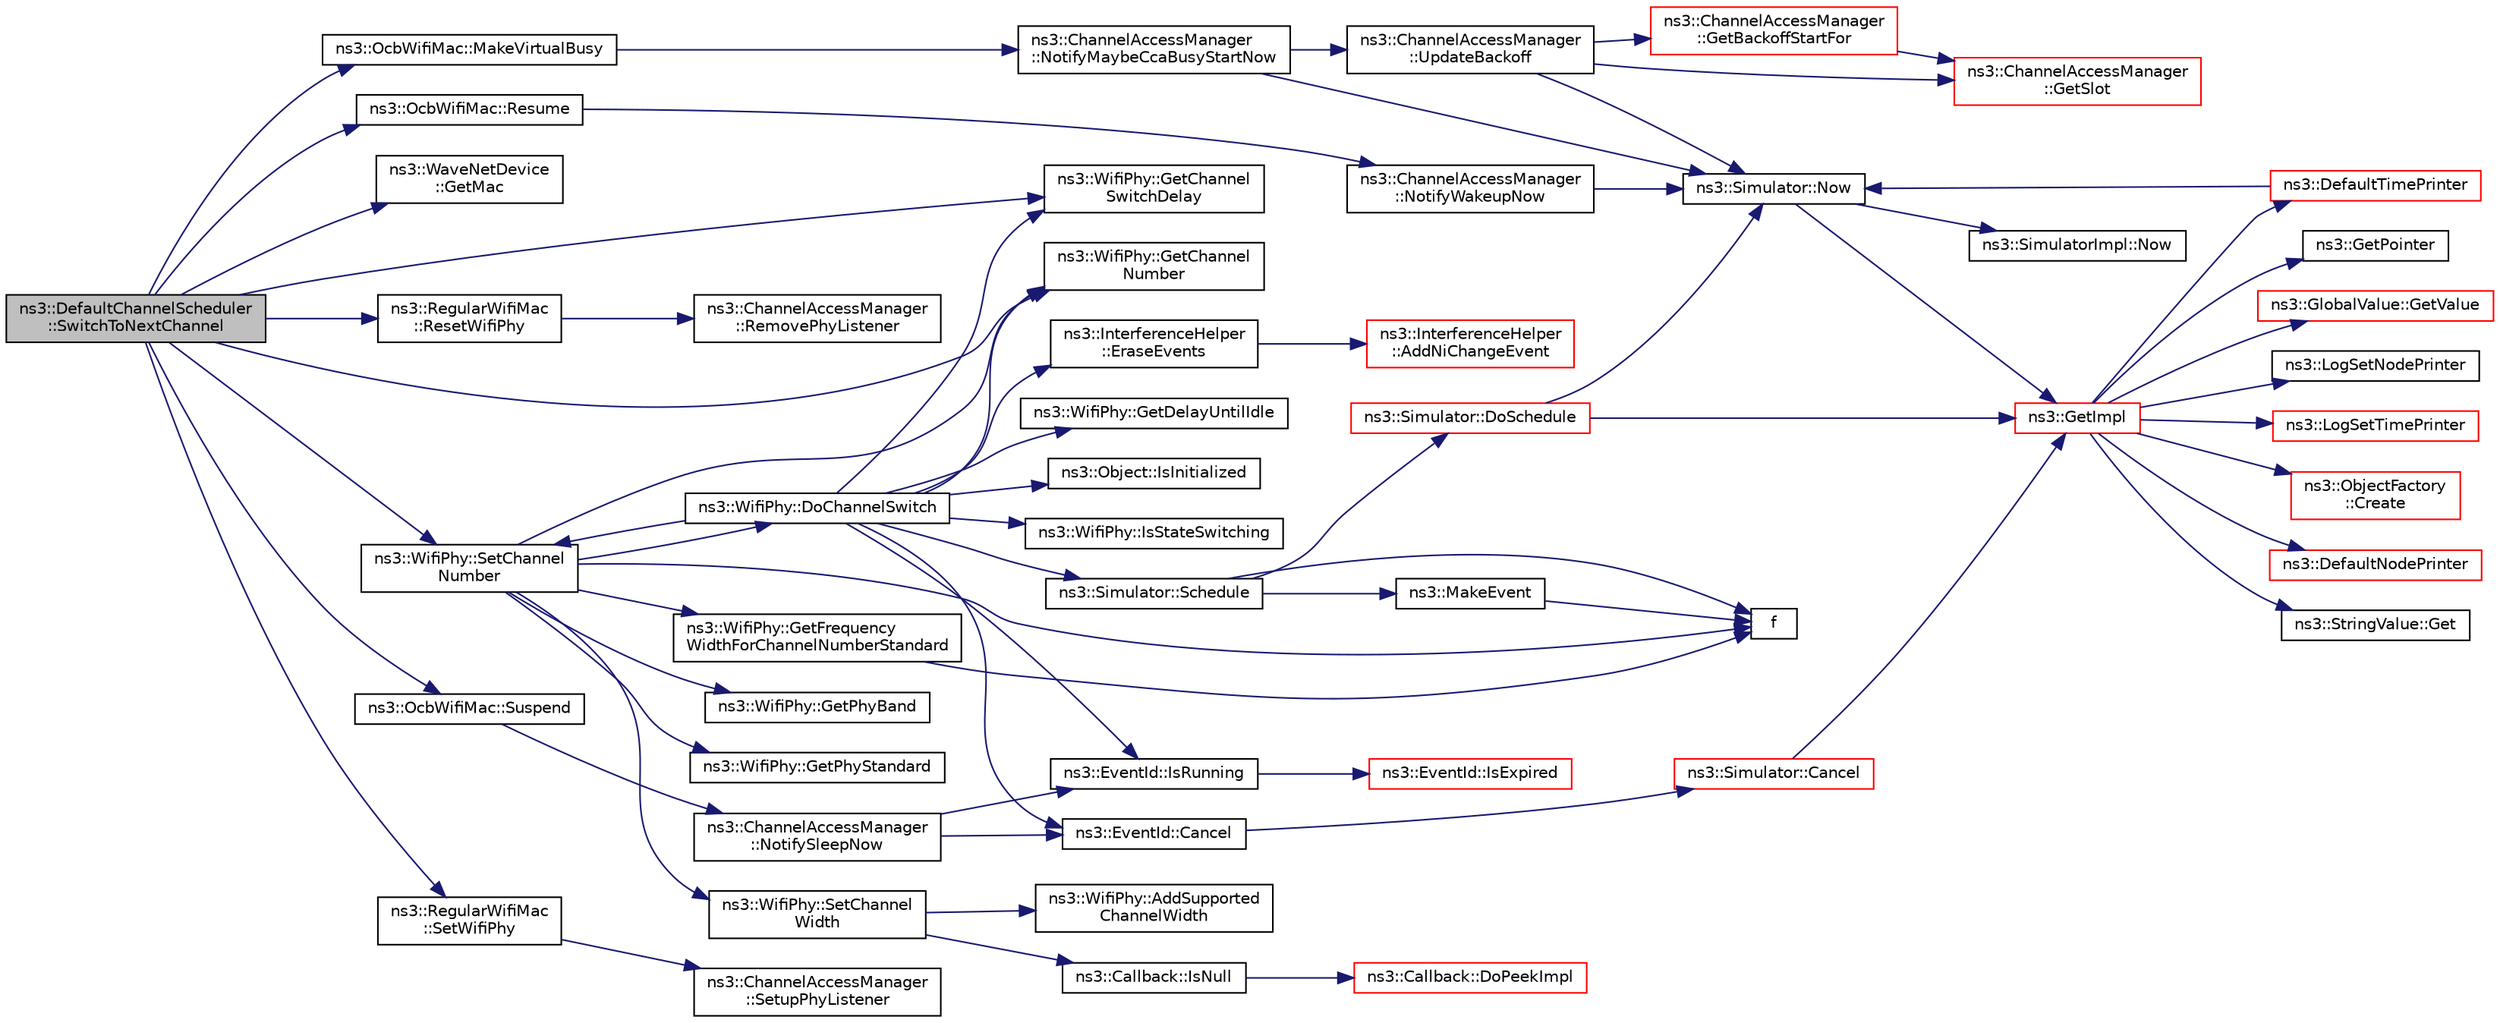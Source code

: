 digraph "ns3::DefaultChannelScheduler::SwitchToNextChannel"
{
 // LATEX_PDF_SIZE
  edge [fontname="Helvetica",fontsize="10",labelfontname="Helvetica",labelfontsize="10"];
  node [fontname="Helvetica",fontsize="10",shape=record];
  rankdir="LR";
  Node1 [label="ns3::DefaultChannelScheduler\l::SwitchToNextChannel",height=0.2,width=0.4,color="black", fillcolor="grey75", style="filled", fontcolor="black",tooltip=" "];
  Node1 -> Node2 [color="midnightblue",fontsize="10",style="solid",fontname="Helvetica"];
  Node2 [label="ns3::WifiPhy::GetChannel\lNumber",height=0.2,width=0.4,color="black", fillcolor="white", style="filled",URL="$classns3_1_1_wifi_phy.html#a0fff908934055690c5774ef0890bb239",tooltip="Return current channel number."];
  Node1 -> Node3 [color="midnightblue",fontsize="10",style="solid",fontname="Helvetica"];
  Node3 [label="ns3::WifiPhy::GetChannel\lSwitchDelay",height=0.2,width=0.4,color="black", fillcolor="white", style="filled",URL="$classns3_1_1_wifi_phy.html#a7318107eb636a74fdfce0c5e0a122483",tooltip=" "];
  Node1 -> Node4 [color="midnightblue",fontsize="10",style="solid",fontname="Helvetica"];
  Node4 [label="ns3::WaveNetDevice\l::GetMac",height=0.2,width=0.4,color="black", fillcolor="white", style="filled",URL="$classns3_1_1_wave_net_device.html#ac10a984970dc10b82558e0c856a56b0c",tooltip=" "];
  Node1 -> Node5 [color="midnightblue",fontsize="10",style="solid",fontname="Helvetica"];
  Node5 [label="ns3::OcbWifiMac::MakeVirtualBusy",height=0.2,width=0.4,color="black", fillcolor="white", style="filled",URL="$classns3_1_1_ocb_wifi_mac.html#ab7719e7ccdc4cbfd99a802e7694ed6d1",tooltip=" "];
  Node5 -> Node6 [color="midnightblue",fontsize="10",style="solid",fontname="Helvetica"];
  Node6 [label="ns3::ChannelAccessManager\l::NotifyMaybeCcaBusyStartNow",height=0.2,width=0.4,color="black", fillcolor="white", style="filled",URL="$classns3_1_1_channel_access_manager.html#a77abe92dc446eeb4e0ff44a00c107045",tooltip=" "];
  Node6 -> Node7 [color="midnightblue",fontsize="10",style="solid",fontname="Helvetica"];
  Node7 [label="ns3::Simulator::Now",height=0.2,width=0.4,color="black", fillcolor="white", style="filled",URL="$classns3_1_1_simulator.html#ac3178fa975b419f7875e7105be122800",tooltip="Return the current simulation virtual time."];
  Node7 -> Node8 [color="midnightblue",fontsize="10",style="solid",fontname="Helvetica"];
  Node8 [label="ns3::GetImpl",height=0.2,width=0.4,color="red", fillcolor="white", style="filled",URL="$group__simulator.html#ga42eb4eddad41528d4d99794a3dae3fd0",tooltip="Get the SimulatorImpl singleton."];
  Node8 -> Node9 [color="midnightblue",fontsize="10",style="solid",fontname="Helvetica"];
  Node9 [label="ns3::ObjectFactory\l::Create",height=0.2,width=0.4,color="red", fillcolor="white", style="filled",URL="$classns3_1_1_object_factory.html#a52eda277f4aaab54266134ba48102ad7",tooltip="Create an Object instance of the configured TypeId."];
  Node8 -> Node39 [color="midnightblue",fontsize="10",style="solid",fontname="Helvetica"];
  Node39 [label="ns3::DefaultNodePrinter",height=0.2,width=0.4,color="red", fillcolor="white", style="filled",URL="$group__logging.html#gac4c06cbbed12229d85991ced145f6be2",tooltip="Default node id printer implementation."];
  Node8 -> Node42 [color="midnightblue",fontsize="10",style="solid",fontname="Helvetica"];
  Node42 [label="ns3::DefaultTimePrinter",height=0.2,width=0.4,color="red", fillcolor="white", style="filled",URL="$namespacens3.html#ae01c3c7786b644dfb8a0bb8f1201b269",tooltip="Default Time printer."];
  Node42 -> Node7 [color="midnightblue",fontsize="10",style="solid",fontname="Helvetica"];
  Node8 -> Node45 [color="midnightblue",fontsize="10",style="solid",fontname="Helvetica"];
  Node45 [label="ns3::StringValue::Get",height=0.2,width=0.4,color="black", fillcolor="white", style="filled",URL="$classns3_1_1_string_value.html#a6f208c2778fe1c7882e5cb429b8326ae",tooltip=" "];
  Node8 -> Node46 [color="midnightblue",fontsize="10",style="solid",fontname="Helvetica"];
  Node46 [label="ns3::GetPointer",height=0.2,width=0.4,color="black", fillcolor="white", style="filled",URL="$namespacens3.html#ab4e173cdfd43d17c1a40d5348510a670",tooltip=" "];
  Node8 -> Node47 [color="midnightblue",fontsize="10",style="solid",fontname="Helvetica"];
  Node47 [label="ns3::GlobalValue::GetValue",height=0.2,width=0.4,color="red", fillcolor="white", style="filled",URL="$classns3_1_1_global_value.html#a48a99242193fb69609a17332733e8600",tooltip="Get the value."];
  Node8 -> Node49 [color="midnightblue",fontsize="10",style="solid",fontname="Helvetica"];
  Node49 [label="ns3::LogSetNodePrinter",height=0.2,width=0.4,color="black", fillcolor="white", style="filled",URL="$namespacens3.html#aebac73305345f2e2803fdeb102a7705e",tooltip="Set the LogNodePrinter function to be used to prepend log messages with the node id."];
  Node8 -> Node50 [color="midnightblue",fontsize="10",style="solid",fontname="Helvetica"];
  Node50 [label="ns3::LogSetTimePrinter",height=0.2,width=0.4,color="red", fillcolor="white", style="filled",URL="$namespacens3.html#a46cd76678f7da29799d1b41994e12ec1",tooltip="Set the TimePrinter function to be used to prepend log messages with the simulation time."];
  Node7 -> Node57 [color="midnightblue",fontsize="10",style="solid",fontname="Helvetica"];
  Node57 [label="ns3::SimulatorImpl::Now",height=0.2,width=0.4,color="black", fillcolor="white", style="filled",URL="$classns3_1_1_simulator_impl.html#aa516c50060846adc6fd316e83ef0797c",tooltip="Return the current simulation virtual time."];
  Node6 -> Node58 [color="midnightblue",fontsize="10",style="solid",fontname="Helvetica"];
  Node58 [label="ns3::ChannelAccessManager\l::UpdateBackoff",height=0.2,width=0.4,color="black", fillcolor="white", style="filled",URL="$classns3_1_1_channel_access_manager.html#a16abdc22e5c20496f49ee0d080145b2c",tooltip="Update backoff slots for all Txops."];
  Node58 -> Node59 [color="midnightblue",fontsize="10",style="solid",fontname="Helvetica"];
  Node59 [label="ns3::ChannelAccessManager\l::GetBackoffStartFor",height=0.2,width=0.4,color="red", fillcolor="white", style="filled",URL="$classns3_1_1_channel_access_manager.html#ae0a0f234530510cafd165d338fe21a53",tooltip="Return the time when the backoff procedure started for the given Txop."];
  Node59 -> Node68 [color="midnightblue",fontsize="10",style="solid",fontname="Helvetica"];
  Node68 [label="ns3::ChannelAccessManager\l::GetSlot",height=0.2,width=0.4,color="red", fillcolor="white", style="filled",URL="$classns3_1_1_channel_access_manager.html#aa8c4231cb0442e2467e03076f3b1ffbd",tooltip="Return the slot duration for this PHY."];
  Node58 -> Node68 [color="midnightblue",fontsize="10",style="solid",fontname="Helvetica"];
  Node58 -> Node7 [color="midnightblue",fontsize="10",style="solid",fontname="Helvetica"];
  Node1 -> Node70 [color="midnightblue",fontsize="10",style="solid",fontname="Helvetica"];
  Node70 [label="ns3::RegularWifiMac\l::ResetWifiPhy",height=0.2,width=0.4,color="black", fillcolor="white", style="filled",URL="$classns3_1_1_regular_wifi_mac.html#a27dba298192a0dc28ce0eef7812c0b04",tooltip="Remove currently attached WifiPhy device from this MAC."];
  Node70 -> Node71 [color="midnightblue",fontsize="10",style="solid",fontname="Helvetica"];
  Node71 [label="ns3::ChannelAccessManager\l::RemovePhyListener",height=0.2,width=0.4,color="black", fillcolor="white", style="filled",URL="$classns3_1_1_channel_access_manager.html#a7d4b8f6e0e26865afe02bbe8aeb231dc",tooltip="Remove current registered listener for PHY events."];
  Node1 -> Node72 [color="midnightblue",fontsize="10",style="solid",fontname="Helvetica"];
  Node72 [label="ns3::OcbWifiMac::Resume",height=0.2,width=0.4,color="black", fillcolor="white", style="filled",URL="$classns3_1_1_ocb_wifi_mac.html#aee8907d49aac54ae17ca13cde9f8e844",tooltip="To support MAC extension for multiple channel operation, Resume the activity of suspended MAC entity."];
  Node72 -> Node73 [color="midnightblue",fontsize="10",style="solid",fontname="Helvetica"];
  Node73 [label="ns3::ChannelAccessManager\l::NotifyWakeupNow",height=0.2,width=0.4,color="black", fillcolor="white", style="filled",URL="$classns3_1_1_channel_access_manager.html#a9d04948216a84575c4a717fe991e47f9",tooltip="Notify the Txop that the device has been resumed from sleep mode."];
  Node73 -> Node7 [color="midnightblue",fontsize="10",style="solid",fontname="Helvetica"];
  Node1 -> Node74 [color="midnightblue",fontsize="10",style="solid",fontname="Helvetica"];
  Node74 [label="ns3::WifiPhy::SetChannel\lNumber",height=0.2,width=0.4,color="black", fillcolor="white", style="filled",URL="$classns3_1_1_wifi_phy.html#a2d13cf6ae4c185cae8516516afe4a32a",tooltip="Set channel number."];
  Node74 -> Node75 [color="midnightblue",fontsize="10",style="solid",fontname="Helvetica"];
  Node75 [label="ns3::WifiPhy::DoChannelSwitch",height=0.2,width=0.4,color="black", fillcolor="white", style="filled",URL="$classns3_1_1_wifi_phy.html#a373181dc2e4d4838ab979b5ca3831f4f",tooltip="The default implementation does nothing and returns true."];
  Node75 -> Node76 [color="midnightblue",fontsize="10",style="solid",fontname="Helvetica"];
  Node76 [label="ns3::EventId::Cancel",height=0.2,width=0.4,color="black", fillcolor="white", style="filled",URL="$classns3_1_1_event_id.html#a993ae94e48e014e1afd47edb16db7a11",tooltip="This method is syntactic sugar for the ns3::Simulator::Cancel method."];
  Node76 -> Node77 [color="midnightblue",fontsize="10",style="solid",fontname="Helvetica"];
  Node77 [label="ns3::Simulator::Cancel",height=0.2,width=0.4,color="red", fillcolor="white", style="filled",URL="$classns3_1_1_simulator.html#a1b903a62d6117ef28f7ba3c6500689bf",tooltip="Set the cancel bit on this event: the event's associated function will not be invoked when it expires..."];
  Node77 -> Node8 [color="midnightblue",fontsize="10",style="solid",fontname="Helvetica"];
  Node75 -> Node79 [color="midnightblue",fontsize="10",style="solid",fontname="Helvetica"];
  Node79 [label="ns3::InterferenceHelper\l::EraseEvents",height=0.2,width=0.4,color="black", fillcolor="white", style="filled",URL="$classns3_1_1_interference_helper.html#a30aa5b4b44ef28dd034c124b32dd8ed1",tooltip="Erase all events."];
  Node79 -> Node80 [color="midnightblue",fontsize="10",style="solid",fontname="Helvetica"];
  Node80 [label="ns3::InterferenceHelper\l::AddNiChangeEvent",height=0.2,width=0.4,color="red", fillcolor="white", style="filled",URL="$classns3_1_1_interference_helper.html#a24e1e369f66ac3a1d5d1548b7ae89e5e",tooltip="Add NiChange to the list at the appropriate position and return the iterator of the new event."];
  Node75 -> Node2 [color="midnightblue",fontsize="10",style="solid",fontname="Helvetica"];
  Node75 -> Node3 [color="midnightblue",fontsize="10",style="solid",fontname="Helvetica"];
  Node75 -> Node82 [color="midnightblue",fontsize="10",style="solid",fontname="Helvetica"];
  Node82 [label="ns3::WifiPhy::GetDelayUntilIdle",height=0.2,width=0.4,color="black", fillcolor="white", style="filled",URL="$classns3_1_1_wifi_phy.html#aa02ed143ca902af230b9e177ed0d7603",tooltip=" "];
  Node75 -> Node83 [color="midnightblue",fontsize="10",style="solid",fontname="Helvetica"];
  Node83 [label="ns3::Object::IsInitialized",height=0.2,width=0.4,color="black", fillcolor="white", style="filled",URL="$classns3_1_1_object.html#a400267b4552078896863287d3aaad53f",tooltip="Check if the object has been initialized."];
  Node75 -> Node84 [color="midnightblue",fontsize="10",style="solid",fontname="Helvetica"];
  Node84 [label="ns3::EventId::IsRunning",height=0.2,width=0.4,color="black", fillcolor="white", style="filled",URL="$classns3_1_1_event_id.html#a8b41e6f8c54db6bede8a7dcaf917074a",tooltip="This method is syntactic sugar for !IsExpired()."];
  Node84 -> Node85 [color="midnightblue",fontsize="10",style="solid",fontname="Helvetica"];
  Node85 [label="ns3::EventId::IsExpired",height=0.2,width=0.4,color="red", fillcolor="white", style="filled",URL="$classns3_1_1_event_id.html#acc25141054209b1a286a5471a51bd0c0",tooltip="This method is syntactic sugar for the ns3::Simulator::IsExpired method."];
  Node75 -> Node88 [color="midnightblue",fontsize="10",style="solid",fontname="Helvetica"];
  Node88 [label="ns3::WifiPhy::IsStateSwitching",height=0.2,width=0.4,color="black", fillcolor="white", style="filled",URL="$classns3_1_1_wifi_phy.html#ac6cf5ab9c5dd429abd701dc749a361d5",tooltip=" "];
  Node75 -> Node89 [color="midnightblue",fontsize="10",style="solid",fontname="Helvetica"];
  Node89 [label="ns3::Simulator::Schedule",height=0.2,width=0.4,color="black", fillcolor="white", style="filled",URL="$classns3_1_1_simulator.html#a3da7d28335c8ac0e3e86781f766df241",tooltip="Schedule an event to expire after delay."];
  Node89 -> Node90 [color="midnightblue",fontsize="10",style="solid",fontname="Helvetica"];
  Node90 [label="ns3::Simulator::DoSchedule",height=0.2,width=0.4,color="red", fillcolor="white", style="filled",URL="$classns3_1_1_simulator.html#a47af23973938819bdc89cb2807e09ed5",tooltip="Implementation of the various Schedule methods."];
  Node90 -> Node8 [color="midnightblue",fontsize="10",style="solid",fontname="Helvetica"];
  Node90 -> Node7 [color="midnightblue",fontsize="10",style="solid",fontname="Helvetica"];
  Node89 -> Node99 [color="midnightblue",fontsize="10",style="solid",fontname="Helvetica"];
  Node99 [label="f",height=0.2,width=0.4,color="black", fillcolor="white", style="filled",URL="$80211b_8c.html#ae7ffc1a8f84fa47a0812b2f2b9627132",tooltip=" "];
  Node89 -> Node100 [color="midnightblue",fontsize="10",style="solid",fontname="Helvetica"];
  Node100 [label="ns3::MakeEvent",height=0.2,width=0.4,color="black", fillcolor="white", style="filled",URL="$group__makeeventfnptr.html#ga289a28a2497c18a9bd299e5e2014094b",tooltip="Make an EventImpl from a function pointer taking varying numbers of arguments."];
  Node100 -> Node99 [color="midnightblue",fontsize="10",style="solid",fontname="Helvetica"];
  Node75 -> Node74 [color="midnightblue",fontsize="10",style="solid",fontname="Helvetica"];
  Node74 -> Node99 [color="midnightblue",fontsize="10",style="solid",fontname="Helvetica"];
  Node74 -> Node2 [color="midnightblue",fontsize="10",style="solid",fontname="Helvetica"];
  Node74 -> Node101 [color="midnightblue",fontsize="10",style="solid",fontname="Helvetica"];
  Node101 [label="ns3::WifiPhy::GetFrequency\lWidthForChannelNumberStandard",height=0.2,width=0.4,color="black", fillcolor="white", style="filled",URL="$classns3_1_1_wifi_phy.html#a6105c4797c53780b697a40e2df4671b6",tooltip="Lookup frequency/width pair for channelNumber/standard pair."];
  Node101 -> Node99 [color="midnightblue",fontsize="10",style="solid",fontname="Helvetica"];
  Node74 -> Node102 [color="midnightblue",fontsize="10",style="solid",fontname="Helvetica"];
  Node102 [label="ns3::WifiPhy::GetPhyBand",height=0.2,width=0.4,color="black", fillcolor="white", style="filled",URL="$classns3_1_1_wifi_phy.html#a2b02fa39810ecab33690e7a83660964f",tooltip="Get the configured Wi-Fi band."];
  Node74 -> Node103 [color="midnightblue",fontsize="10",style="solid",fontname="Helvetica"];
  Node103 [label="ns3::WifiPhy::GetPhyStandard",height=0.2,width=0.4,color="black", fillcolor="white", style="filled",URL="$classns3_1_1_wifi_phy.html#a74592831f3eccb4d570a0e3d82940817",tooltip="Get the configured Wi-Fi standard."];
  Node74 -> Node104 [color="midnightblue",fontsize="10",style="solid",fontname="Helvetica"];
  Node104 [label="ns3::WifiPhy::SetChannel\lWidth",height=0.2,width=0.4,color="black", fillcolor="white", style="filled",URL="$classns3_1_1_wifi_phy.html#a84cca013904983c064faff606ddc80a9",tooltip=" "];
  Node104 -> Node105 [color="midnightblue",fontsize="10",style="solid",fontname="Helvetica"];
  Node105 [label="ns3::WifiPhy::AddSupported\lChannelWidth",height=0.2,width=0.4,color="black", fillcolor="white", style="filled",URL="$classns3_1_1_wifi_phy.html#adee4a10e843ac021862acb1893436258",tooltip=" "];
  Node104 -> Node106 [color="midnightblue",fontsize="10",style="solid",fontname="Helvetica"];
  Node106 [label="ns3::Callback::IsNull",height=0.2,width=0.4,color="black", fillcolor="white", style="filled",URL="$classns3_1_1_callback.html#a42eb007ca42c35b96daa497d6d42d5f2",tooltip="Check for null implementation."];
  Node106 -> Node107 [color="midnightblue",fontsize="10",style="solid",fontname="Helvetica"];
  Node107 [label="ns3::Callback::DoPeekImpl",height=0.2,width=0.4,color="red", fillcolor="white", style="filled",URL="$classns3_1_1_callback.html#a82de10d58e899c61aec3867f9b1f2f33",tooltip=" "];
  Node1 -> Node109 [color="midnightblue",fontsize="10",style="solid",fontname="Helvetica"];
  Node109 [label="ns3::RegularWifiMac\l::SetWifiPhy",height=0.2,width=0.4,color="black", fillcolor="white", style="filled",URL="$classns3_1_1_regular_wifi_mac.html#afac2ce0fb1181ff8f87a4972c41fe2df",tooltip=" "];
  Node109 -> Node110 [color="midnightblue",fontsize="10",style="solid",fontname="Helvetica"];
  Node110 [label="ns3::ChannelAccessManager\l::SetupPhyListener",height=0.2,width=0.4,color="black", fillcolor="white", style="filled",URL="$classns3_1_1_channel_access_manager.html#a8f22051d42b40ab6c063ec613f45a04f",tooltip="Set up listener for PHY events."];
  Node1 -> Node111 [color="midnightblue",fontsize="10",style="solid",fontname="Helvetica"];
  Node111 [label="ns3::OcbWifiMac::Suspend",height=0.2,width=0.4,color="black", fillcolor="white", style="filled",URL="$classns3_1_1_ocb_wifi_mac.html#aa225044c84d3a80b2f7e2d721d13b481",tooltip="To support MAC extension for multiple channel operation, Suspend the activity in current MAC entity."];
  Node111 -> Node112 [color="midnightblue",fontsize="10",style="solid",fontname="Helvetica"];
  Node112 [label="ns3::ChannelAccessManager\l::NotifySleepNow",height=0.2,width=0.4,color="black", fillcolor="white", style="filled",URL="$classns3_1_1_channel_access_manager.html#a8dd8096e033dca65c7a13733ebff6430",tooltip="Notify the Txop that the device has been put in sleep mode."];
  Node112 -> Node76 [color="midnightblue",fontsize="10",style="solid",fontname="Helvetica"];
  Node112 -> Node84 [color="midnightblue",fontsize="10",style="solid",fontname="Helvetica"];
}
